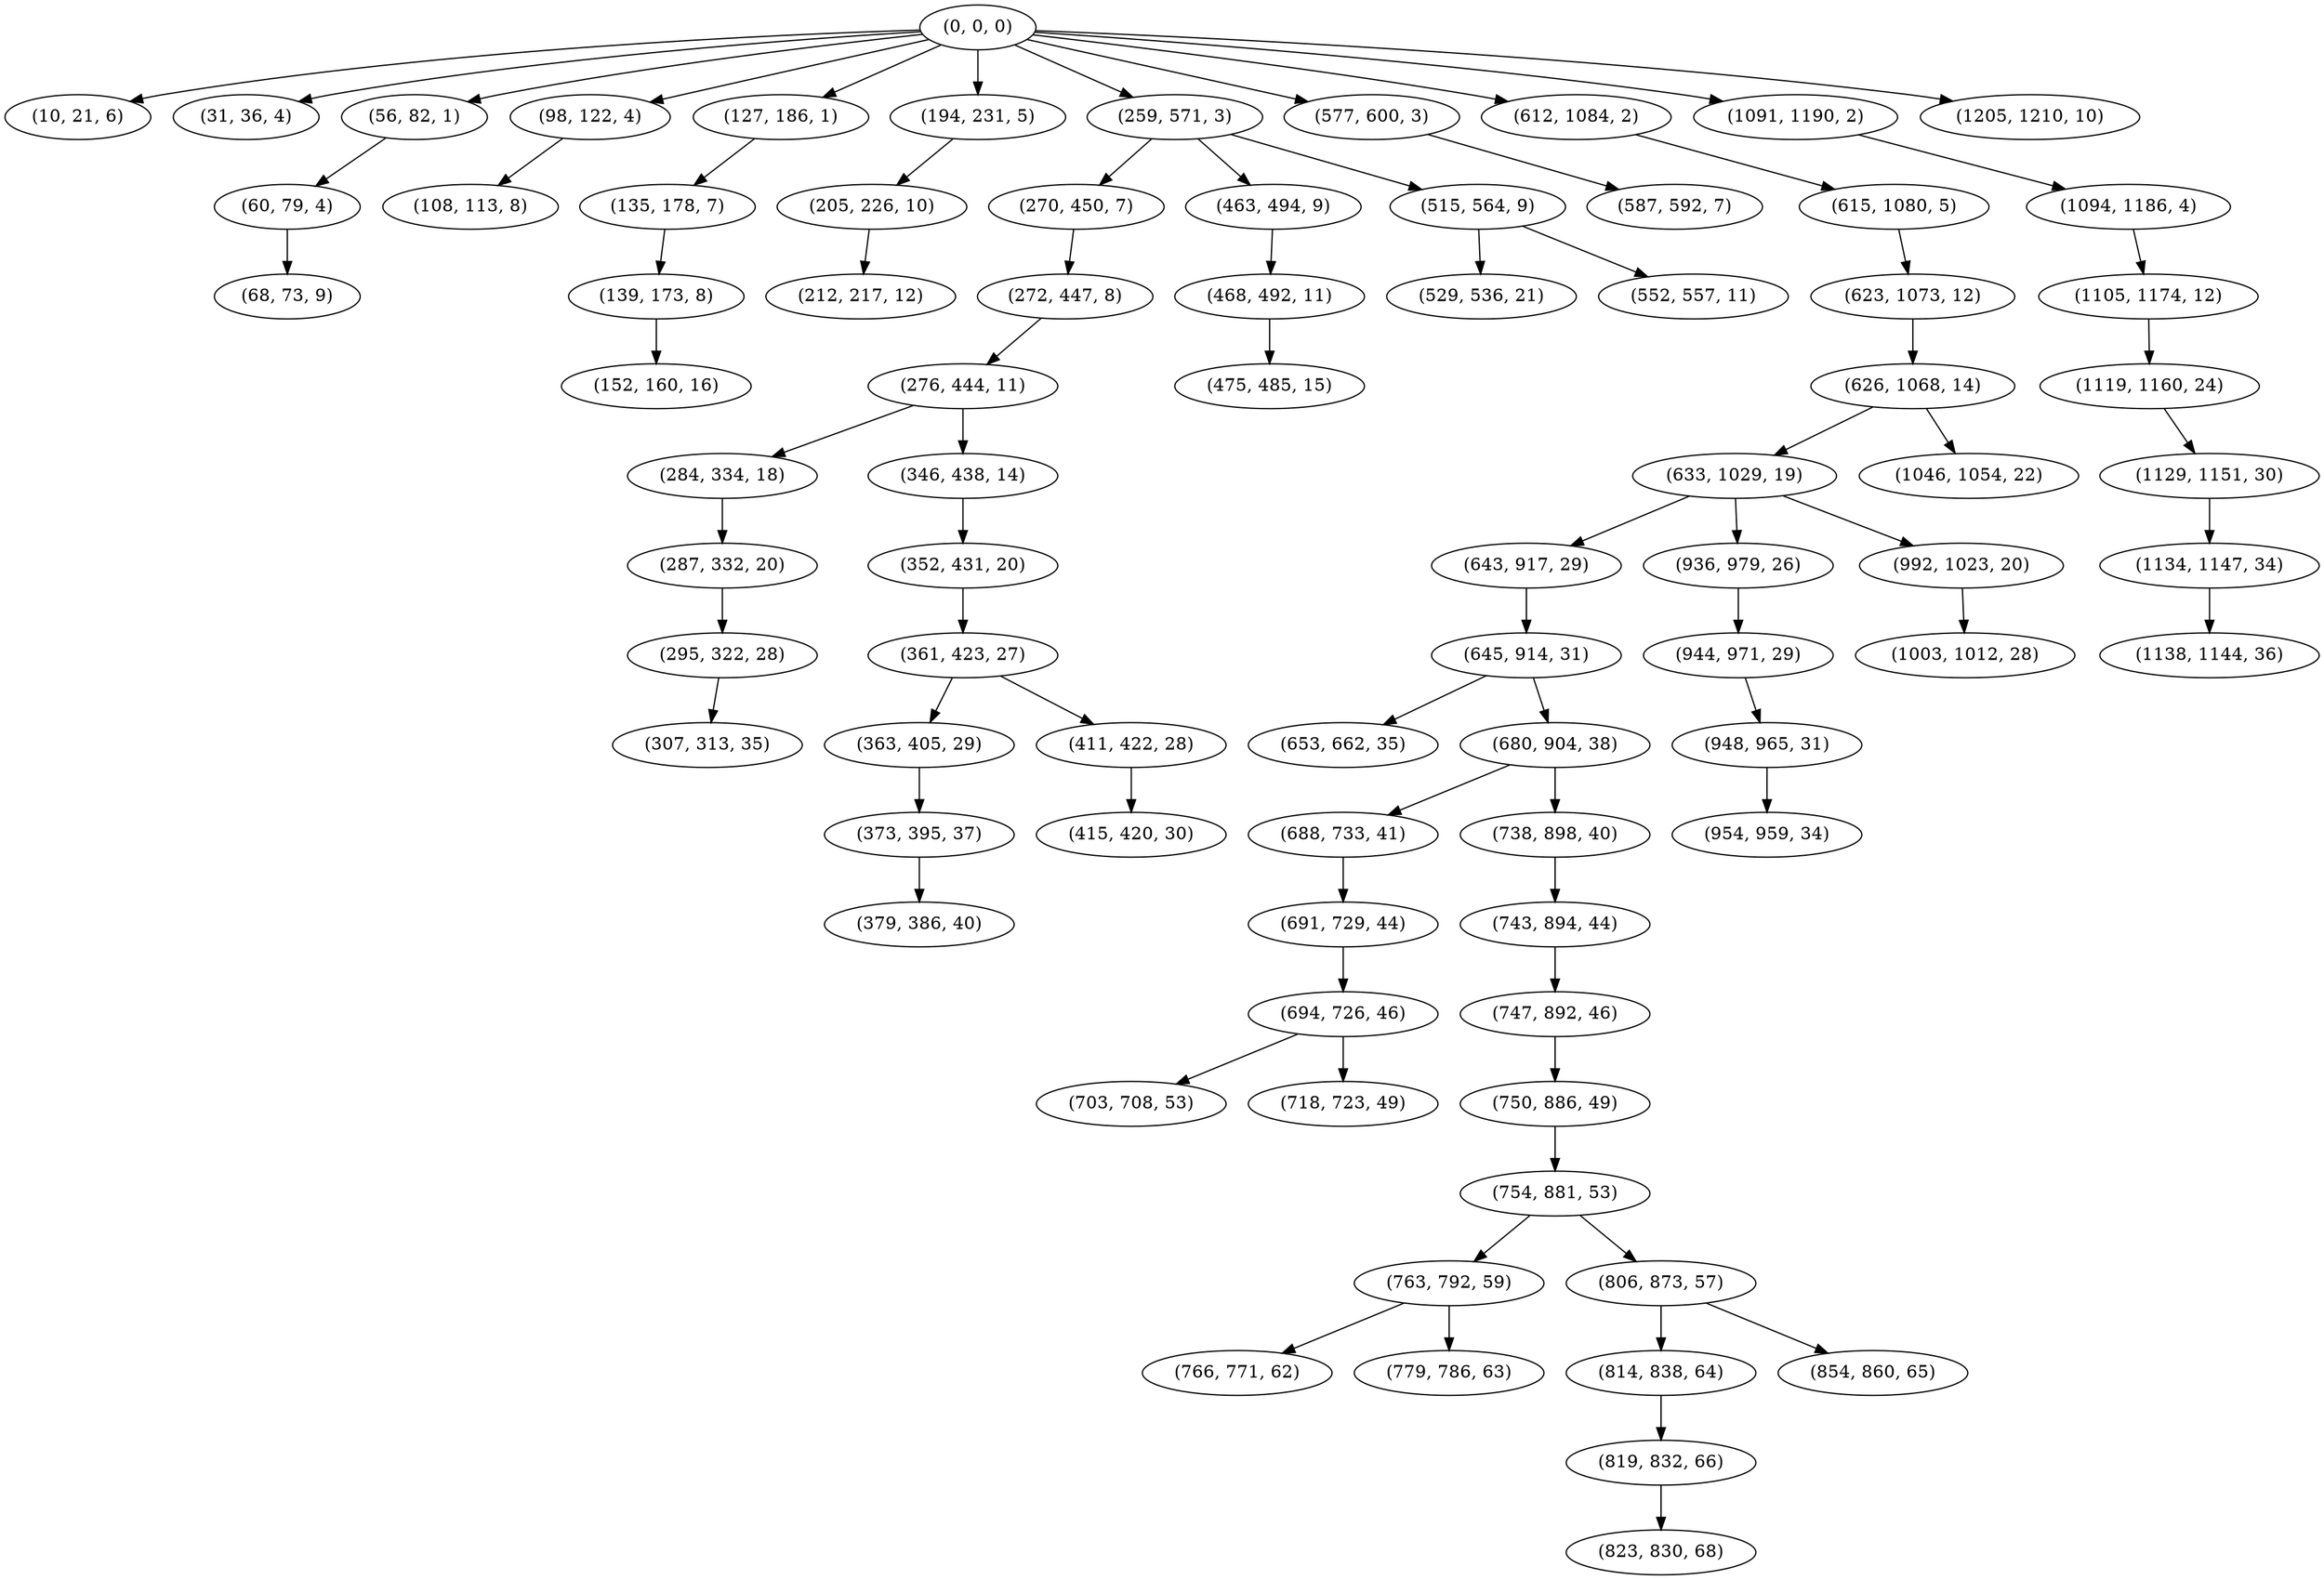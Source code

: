 digraph tree {
    "(0, 0, 0)";
    "(10, 21, 6)";
    "(31, 36, 4)";
    "(56, 82, 1)";
    "(60, 79, 4)";
    "(68, 73, 9)";
    "(98, 122, 4)";
    "(108, 113, 8)";
    "(127, 186, 1)";
    "(135, 178, 7)";
    "(139, 173, 8)";
    "(152, 160, 16)";
    "(194, 231, 5)";
    "(205, 226, 10)";
    "(212, 217, 12)";
    "(259, 571, 3)";
    "(270, 450, 7)";
    "(272, 447, 8)";
    "(276, 444, 11)";
    "(284, 334, 18)";
    "(287, 332, 20)";
    "(295, 322, 28)";
    "(307, 313, 35)";
    "(346, 438, 14)";
    "(352, 431, 20)";
    "(361, 423, 27)";
    "(363, 405, 29)";
    "(373, 395, 37)";
    "(379, 386, 40)";
    "(411, 422, 28)";
    "(415, 420, 30)";
    "(463, 494, 9)";
    "(468, 492, 11)";
    "(475, 485, 15)";
    "(515, 564, 9)";
    "(529, 536, 21)";
    "(552, 557, 11)";
    "(577, 600, 3)";
    "(587, 592, 7)";
    "(612, 1084, 2)";
    "(615, 1080, 5)";
    "(623, 1073, 12)";
    "(626, 1068, 14)";
    "(633, 1029, 19)";
    "(643, 917, 29)";
    "(645, 914, 31)";
    "(653, 662, 35)";
    "(680, 904, 38)";
    "(688, 733, 41)";
    "(691, 729, 44)";
    "(694, 726, 46)";
    "(703, 708, 53)";
    "(718, 723, 49)";
    "(738, 898, 40)";
    "(743, 894, 44)";
    "(747, 892, 46)";
    "(750, 886, 49)";
    "(754, 881, 53)";
    "(763, 792, 59)";
    "(766, 771, 62)";
    "(779, 786, 63)";
    "(806, 873, 57)";
    "(814, 838, 64)";
    "(819, 832, 66)";
    "(823, 830, 68)";
    "(854, 860, 65)";
    "(936, 979, 26)";
    "(944, 971, 29)";
    "(948, 965, 31)";
    "(954, 959, 34)";
    "(992, 1023, 20)";
    "(1003, 1012, 28)";
    "(1046, 1054, 22)";
    "(1091, 1190, 2)";
    "(1094, 1186, 4)";
    "(1105, 1174, 12)";
    "(1119, 1160, 24)";
    "(1129, 1151, 30)";
    "(1134, 1147, 34)";
    "(1138, 1144, 36)";
    "(1205, 1210, 10)";
    "(0, 0, 0)" -> "(10, 21, 6)";
    "(0, 0, 0)" -> "(31, 36, 4)";
    "(0, 0, 0)" -> "(56, 82, 1)";
    "(0, 0, 0)" -> "(98, 122, 4)";
    "(0, 0, 0)" -> "(127, 186, 1)";
    "(0, 0, 0)" -> "(194, 231, 5)";
    "(0, 0, 0)" -> "(259, 571, 3)";
    "(0, 0, 0)" -> "(577, 600, 3)";
    "(0, 0, 0)" -> "(612, 1084, 2)";
    "(0, 0, 0)" -> "(1091, 1190, 2)";
    "(0, 0, 0)" -> "(1205, 1210, 10)";
    "(56, 82, 1)" -> "(60, 79, 4)";
    "(60, 79, 4)" -> "(68, 73, 9)";
    "(98, 122, 4)" -> "(108, 113, 8)";
    "(127, 186, 1)" -> "(135, 178, 7)";
    "(135, 178, 7)" -> "(139, 173, 8)";
    "(139, 173, 8)" -> "(152, 160, 16)";
    "(194, 231, 5)" -> "(205, 226, 10)";
    "(205, 226, 10)" -> "(212, 217, 12)";
    "(259, 571, 3)" -> "(270, 450, 7)";
    "(259, 571, 3)" -> "(463, 494, 9)";
    "(259, 571, 3)" -> "(515, 564, 9)";
    "(270, 450, 7)" -> "(272, 447, 8)";
    "(272, 447, 8)" -> "(276, 444, 11)";
    "(276, 444, 11)" -> "(284, 334, 18)";
    "(276, 444, 11)" -> "(346, 438, 14)";
    "(284, 334, 18)" -> "(287, 332, 20)";
    "(287, 332, 20)" -> "(295, 322, 28)";
    "(295, 322, 28)" -> "(307, 313, 35)";
    "(346, 438, 14)" -> "(352, 431, 20)";
    "(352, 431, 20)" -> "(361, 423, 27)";
    "(361, 423, 27)" -> "(363, 405, 29)";
    "(361, 423, 27)" -> "(411, 422, 28)";
    "(363, 405, 29)" -> "(373, 395, 37)";
    "(373, 395, 37)" -> "(379, 386, 40)";
    "(411, 422, 28)" -> "(415, 420, 30)";
    "(463, 494, 9)" -> "(468, 492, 11)";
    "(468, 492, 11)" -> "(475, 485, 15)";
    "(515, 564, 9)" -> "(529, 536, 21)";
    "(515, 564, 9)" -> "(552, 557, 11)";
    "(577, 600, 3)" -> "(587, 592, 7)";
    "(612, 1084, 2)" -> "(615, 1080, 5)";
    "(615, 1080, 5)" -> "(623, 1073, 12)";
    "(623, 1073, 12)" -> "(626, 1068, 14)";
    "(626, 1068, 14)" -> "(633, 1029, 19)";
    "(626, 1068, 14)" -> "(1046, 1054, 22)";
    "(633, 1029, 19)" -> "(643, 917, 29)";
    "(633, 1029, 19)" -> "(936, 979, 26)";
    "(633, 1029, 19)" -> "(992, 1023, 20)";
    "(643, 917, 29)" -> "(645, 914, 31)";
    "(645, 914, 31)" -> "(653, 662, 35)";
    "(645, 914, 31)" -> "(680, 904, 38)";
    "(680, 904, 38)" -> "(688, 733, 41)";
    "(680, 904, 38)" -> "(738, 898, 40)";
    "(688, 733, 41)" -> "(691, 729, 44)";
    "(691, 729, 44)" -> "(694, 726, 46)";
    "(694, 726, 46)" -> "(703, 708, 53)";
    "(694, 726, 46)" -> "(718, 723, 49)";
    "(738, 898, 40)" -> "(743, 894, 44)";
    "(743, 894, 44)" -> "(747, 892, 46)";
    "(747, 892, 46)" -> "(750, 886, 49)";
    "(750, 886, 49)" -> "(754, 881, 53)";
    "(754, 881, 53)" -> "(763, 792, 59)";
    "(754, 881, 53)" -> "(806, 873, 57)";
    "(763, 792, 59)" -> "(766, 771, 62)";
    "(763, 792, 59)" -> "(779, 786, 63)";
    "(806, 873, 57)" -> "(814, 838, 64)";
    "(806, 873, 57)" -> "(854, 860, 65)";
    "(814, 838, 64)" -> "(819, 832, 66)";
    "(819, 832, 66)" -> "(823, 830, 68)";
    "(936, 979, 26)" -> "(944, 971, 29)";
    "(944, 971, 29)" -> "(948, 965, 31)";
    "(948, 965, 31)" -> "(954, 959, 34)";
    "(992, 1023, 20)" -> "(1003, 1012, 28)";
    "(1091, 1190, 2)" -> "(1094, 1186, 4)";
    "(1094, 1186, 4)" -> "(1105, 1174, 12)";
    "(1105, 1174, 12)" -> "(1119, 1160, 24)";
    "(1119, 1160, 24)" -> "(1129, 1151, 30)";
    "(1129, 1151, 30)" -> "(1134, 1147, 34)";
    "(1134, 1147, 34)" -> "(1138, 1144, 36)";
}
